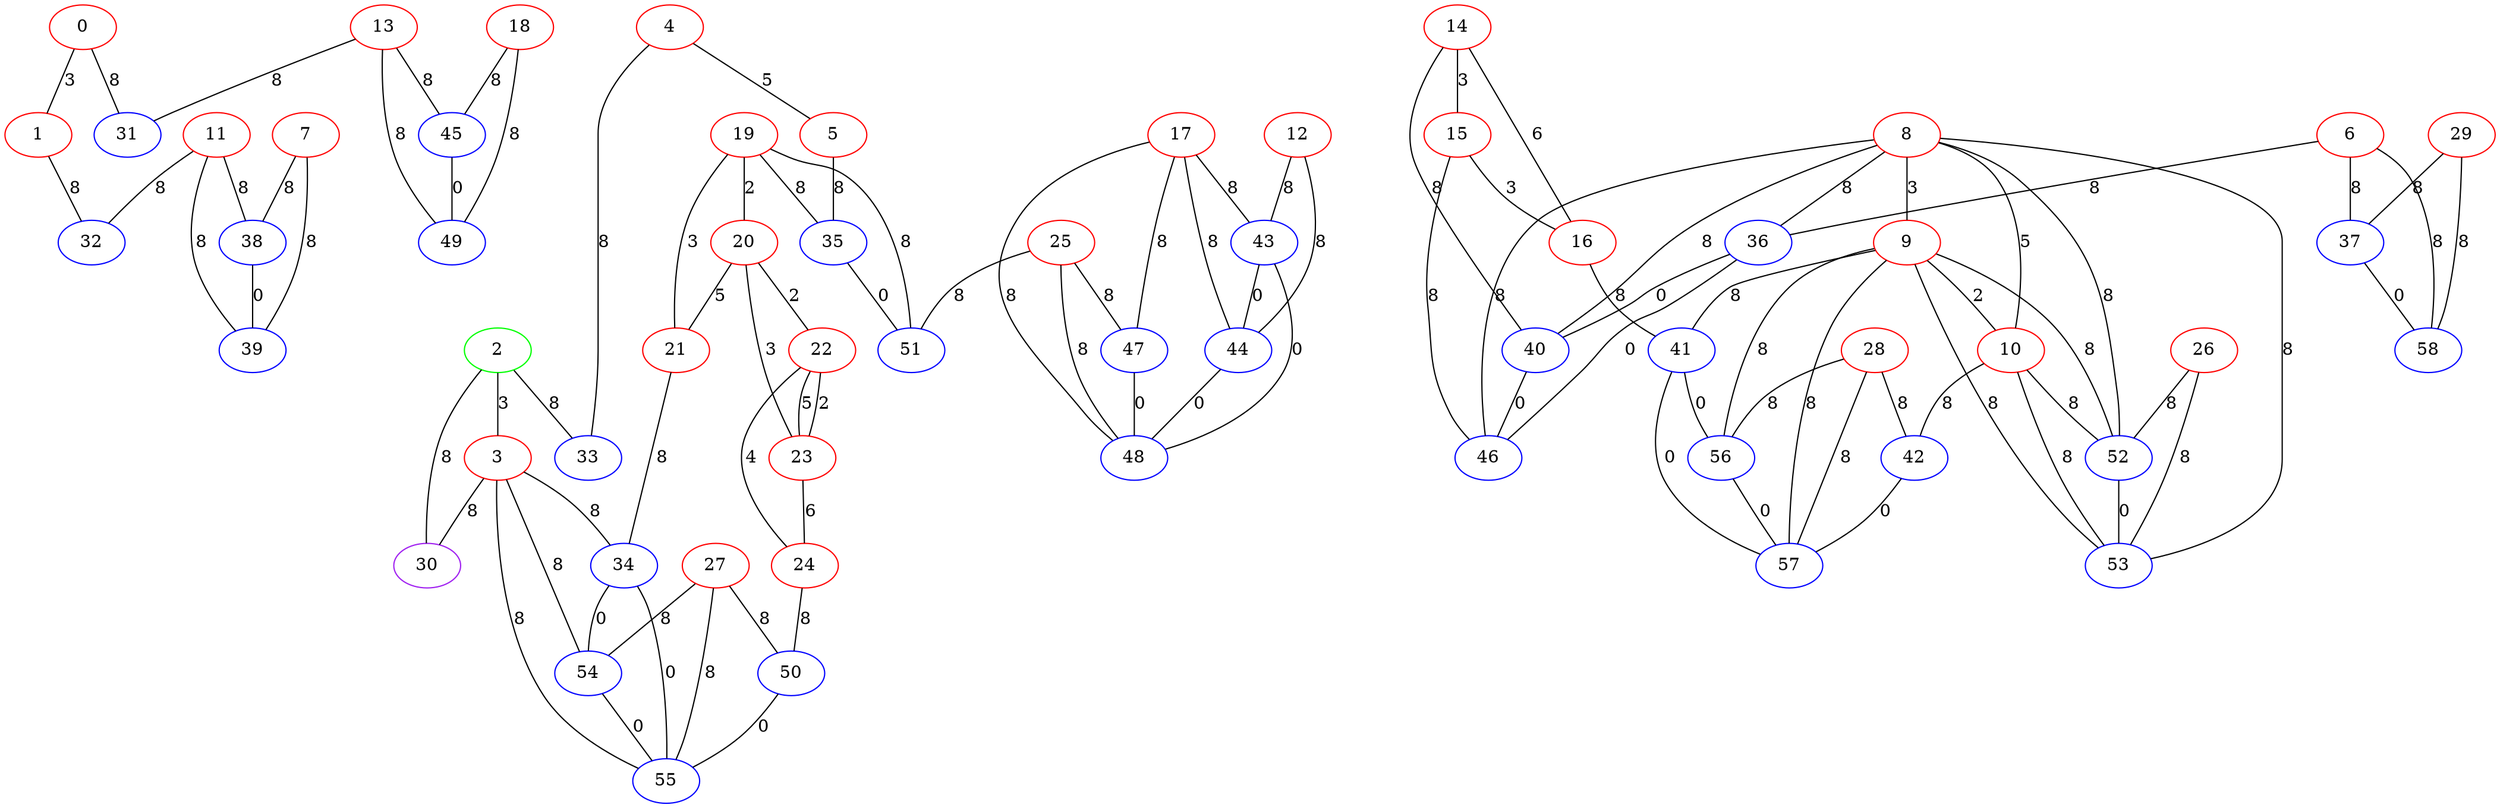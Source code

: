 graph "" {
0 [color=red, weight=1];
1 [color=red, weight=1];
2 [color=green, weight=2];
3 [color=red, weight=1];
4 [color=red, weight=1];
5 [color=red, weight=1];
6 [color=red, weight=1];
7 [color=red, weight=1];
8 [color=red, weight=1];
9 [color=red, weight=1];
10 [color=red, weight=1];
11 [color=red, weight=1];
12 [color=red, weight=1];
13 [color=red, weight=1];
14 [color=red, weight=1];
15 [color=red, weight=1];
16 [color=red, weight=1];
17 [color=red, weight=1];
18 [color=red, weight=1];
19 [color=red, weight=1];
20 [color=red, weight=1];
21 [color=red, weight=1];
22 [color=red, weight=1];
23 [color=red, weight=1];
24 [color=red, weight=1];
25 [color=red, weight=1];
26 [color=red, weight=1];
27 [color=red, weight=1];
28 [color=red, weight=1];
29 [color=red, weight=1];
30 [color=purple, weight=4];
31 [color=blue, weight=3];
32 [color=blue, weight=3];
33 [color=blue, weight=3];
34 [color=blue, weight=3];
35 [color=blue, weight=3];
36 [color=blue, weight=3];
37 [color=blue, weight=3];
38 [color=blue, weight=3];
39 [color=blue, weight=3];
40 [color=blue, weight=3];
41 [color=blue, weight=3];
42 [color=blue, weight=3];
43 [color=blue, weight=3];
44 [color=blue, weight=3];
45 [color=blue, weight=3];
46 [color=blue, weight=3];
47 [color=blue, weight=3];
48 [color=blue, weight=3];
49 [color=blue, weight=3];
50 [color=blue, weight=3];
51 [color=blue, weight=3];
52 [color=blue, weight=3];
53 [color=blue, weight=3];
54 [color=blue, weight=3];
55 [color=blue, weight=3];
56 [color=blue, weight=3];
57 [color=blue, weight=3];
58 [color=blue, weight=3];
0 -- 1  [key=0, label=3];
0 -- 31  [key=0, label=8];
1 -- 32  [key=0, label=8];
2 -- 33  [key=0, label=8];
2 -- 3  [key=0, label=3];
2 -- 30  [key=0, label=8];
3 -- 30  [key=0, label=8];
3 -- 34  [key=0, label=8];
3 -- 54  [key=0, label=8];
3 -- 55  [key=0, label=8];
4 -- 33  [key=0, label=8];
4 -- 5  [key=0, label=5];
5 -- 35  [key=0, label=8];
6 -- 58  [key=0, label=8];
6 -- 36  [key=0, label=8];
6 -- 37  [key=0, label=8];
7 -- 38  [key=0, label=8];
7 -- 39  [key=0, label=8];
8 -- 36  [key=0, label=8];
8 -- 40  [key=0, label=8];
8 -- 9  [key=0, label=3];
8 -- 10  [key=0, label=5];
8 -- 46  [key=0, label=8];
8 -- 52  [key=0, label=8];
8 -- 53  [key=0, label=8];
9 -- 41  [key=0, label=8];
9 -- 10  [key=0, label=2];
9 -- 52  [key=0, label=8];
9 -- 53  [key=0, label=8];
9 -- 56  [key=0, label=8];
9 -- 57  [key=0, label=8];
10 -- 42  [key=0, label=8];
10 -- 52  [key=0, label=8];
10 -- 53  [key=0, label=8];
11 -- 32  [key=0, label=8];
11 -- 38  [key=0, label=8];
11 -- 39  [key=0, label=8];
12 -- 43  [key=0, label=8];
12 -- 44  [key=0, label=8];
13 -- 49  [key=0, label=8];
13 -- 45  [key=0, label=8];
13 -- 31  [key=0, label=8];
14 -- 16  [key=0, label=6];
14 -- 40  [key=0, label=8];
14 -- 15  [key=0, label=3];
15 -- 16  [key=0, label=3];
15 -- 46  [key=0, label=8];
16 -- 41  [key=0, label=8];
17 -- 48  [key=0, label=8];
17 -- 43  [key=0, label=8];
17 -- 44  [key=0, label=8];
17 -- 47  [key=0, label=8];
18 -- 49  [key=0, label=8];
18 -- 45  [key=0, label=8];
19 -- 51  [key=0, label=8];
19 -- 35  [key=0, label=8];
19 -- 20  [key=0, label=2];
19 -- 21  [key=0, label=3];
20 -- 21  [key=0, label=5];
20 -- 22  [key=0, label=2];
20 -- 23  [key=0, label=3];
21 -- 34  [key=0, label=8];
22 -- 24  [key=0, label=4];
22 -- 23  [key=0, label=2];
22 -- 23  [key=1, label=5];
23 -- 24  [key=0, label=6];
24 -- 50  [key=0, label=8];
25 -- 48  [key=0, label=8];
25 -- 51  [key=0, label=8];
25 -- 47  [key=0, label=8];
26 -- 52  [key=0, label=8];
26 -- 53  [key=0, label=8];
27 -- 50  [key=0, label=8];
27 -- 54  [key=0, label=8];
27 -- 55  [key=0, label=8];
28 -- 56  [key=0, label=8];
28 -- 57  [key=0, label=8];
28 -- 42  [key=0, label=8];
29 -- 58  [key=0, label=8];
29 -- 37  [key=0, label=8];
34 -- 54  [key=0, label=0];
34 -- 55  [key=0, label=0];
35 -- 51  [key=0, label=0];
36 -- 40  [key=0, label=0];
36 -- 46  [key=0, label=0];
37 -- 58  [key=0, label=0];
38 -- 39  [key=0, label=0];
40 -- 46  [key=0, label=0];
41 -- 56  [key=0, label=0];
41 -- 57  [key=0, label=0];
42 -- 57  [key=0, label=0];
43 -- 48  [key=0, label=0];
43 -- 44  [key=0, label=0];
44 -- 48  [key=0, label=0];
45 -- 49  [key=0, label=0];
47 -- 48  [key=0, label=0];
50 -- 55  [key=0, label=0];
52 -- 53  [key=0, label=0];
54 -- 55  [key=0, label=0];
56 -- 57  [key=0, label=0];
}
